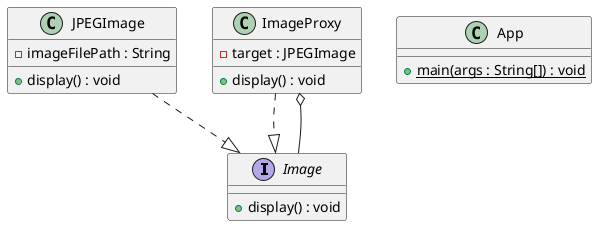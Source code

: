 @startuml

interface Image {
    + display() : void
}

class App {
    + main(args : String[]) {static} : void
}

class JPEGImage {
    - imageFilePath : String
    + display() : void
}

class ImageProxy {
    - target : JPEGImage
    + display() : void
}

JPEGImage ..|> Image
ImageProxy ..|> Image
ImageProxy o-- Image

@enduml